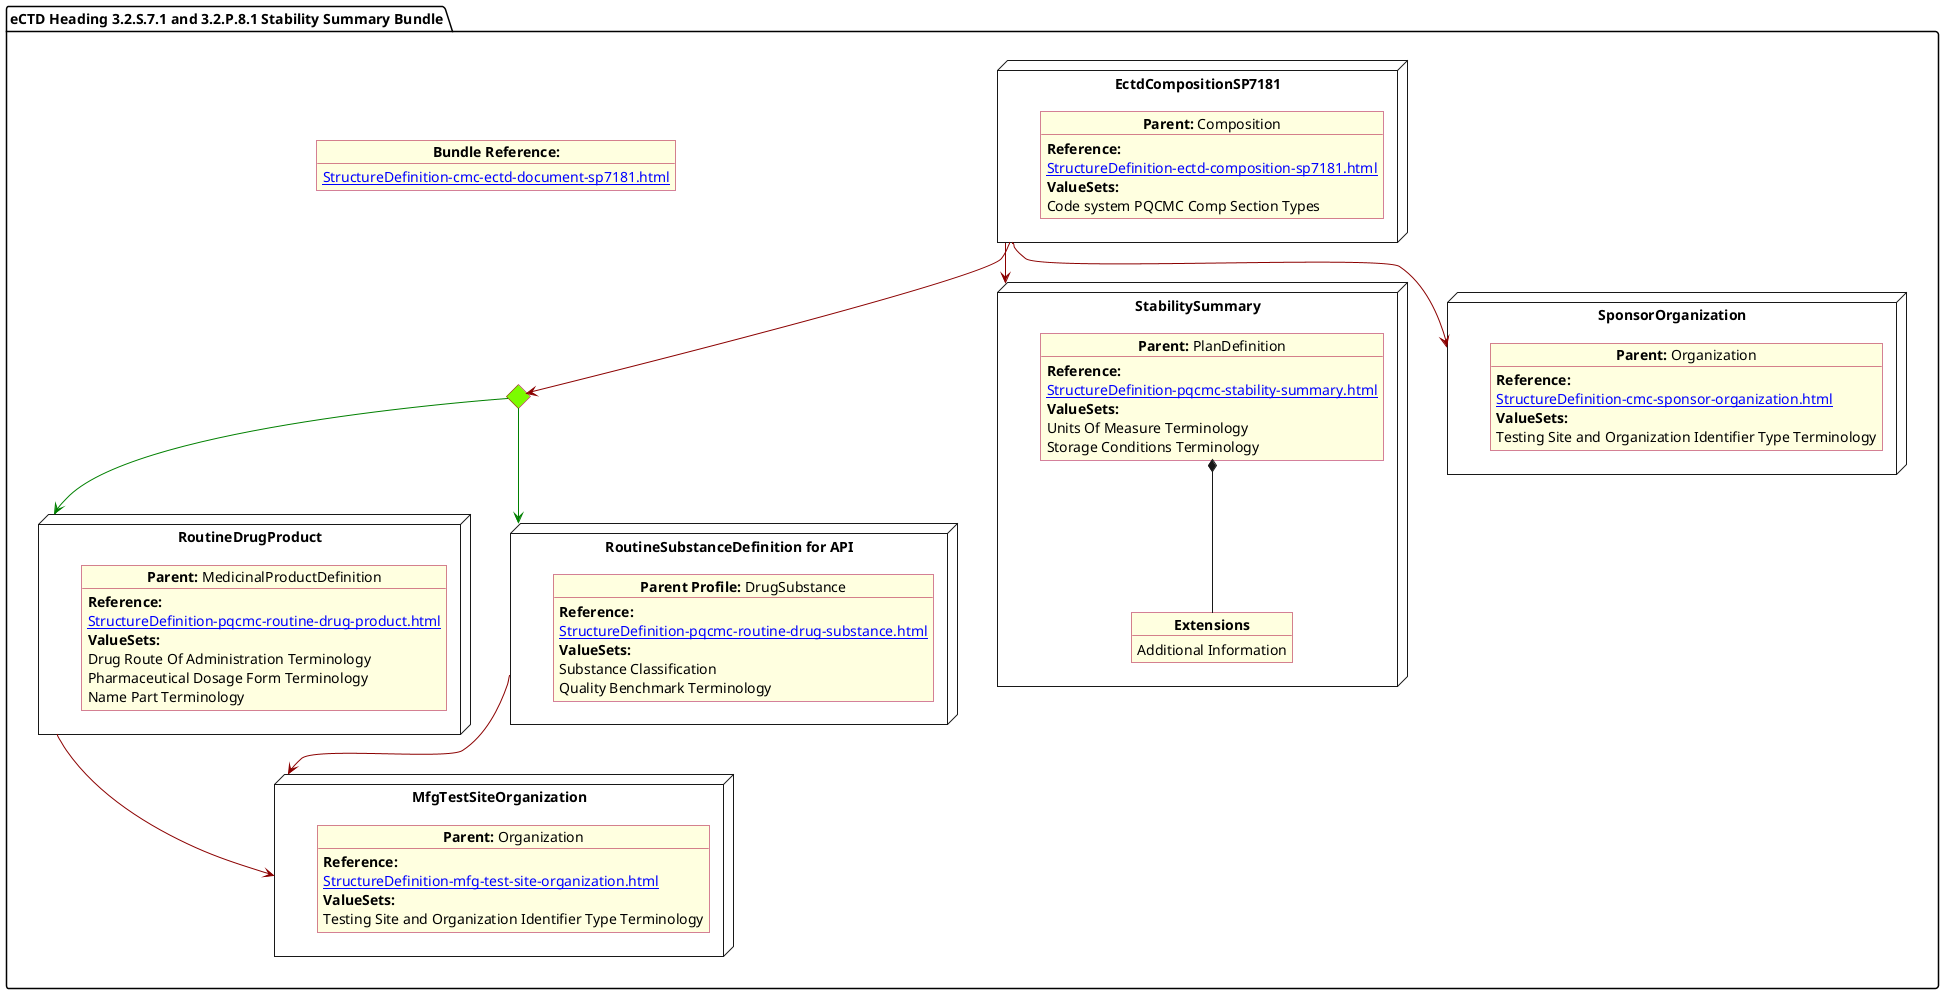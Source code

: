 @startuml StabilitySummary
allowmixing
'Mixed model of use case and object
skinparam svgDimensionStyle false
skinparam ObjectBackgroundColor LightYellow
skinparam ObjectBorderColor #A80036
skinparam activityDiamondBorderColor #A80036
skinparam activityDiamondBackgroundColor lawnGreen
skinparam ClassBorderThickness 4

package "eCTD Heading 3.2.S.7.1 and 3.2.P.8.1 Stability Summary Bundle" as NODES {
      object "**Bundle Reference:**" as objbun {
            [[StructureDefinition-cmc-ectd-document-sp7181.html]]
      }

      node "RoutineDrugProduct" as NN {

            object "**Parent:** MedicinalProductDefinition" as obj3 {
                  **Reference:**
                  [[StructureDefinition-pqcmc-routine-drug-product.html]]
                  **ValueSets:**
                  Drug Route Of Administration Terminology
                  Pharmaceutical Dosage Form Terminology
                  Name Part Terminology
            }
      }
      diamond CH

      node "RoutineSubstanceDefinition for API" as NNS {

            object "**Parent Profile:** DrugSubstance" as obj4 {
                  **Reference:**
                  [[StructureDefinition-pqcmc-routine-drug-substance.html]]
                  **ValueSets:**
                  Substance Classification
                  Quality Benchmark Terminology
            }
      }

      node "MfgTestSiteOrganization" as NMFG {

            object "**Parent:** Organization" as objDP {
                  **Reference:**
                  [[StructureDefinition-mfg-test-site-organization.html]]
                  **ValueSets:**
                  Testing Site and Organization Identifier Type Terminology
            }
      }

      node "StabilitySummary" as NMain {

            object "**Parent:** PlanDefinition" as objMain {
                  **Reference:**
                  [[StructureDefinition-pqcmc-stability-summary.html]]
                  **ValueSets:**
                  Units Of Measure Terminology
                  Storage Conditions Terminology
            }

            object "**Extensions**" as objExs2 {
                  Additional Information
            }

            objMain *-- objExs2
      }

      node "EctdCompositionSP7181" as N1 {

            object "**Parent:** Composition" as obj1 {
                  **Reference:**
                  [[StructureDefinition-ectd-composition-sp7181.html]]
                  **ValueSets:**
                  Code system PQCMC Comp Section Types
            }
      }
      node "SponsorOrganization" as NSO {

            object "**Parent:** Organization" as objAu {
                  **Reference:**
                  [[StructureDefinition-cmc-sponsor-organization.html]]
                  **ValueSets:**
                  Testing Site and Organization Identifier Type Terminology
            }
      }

      CH -[#green]-> NN
      CH -[#green]-> NNS
      N1 -[#darkred]-> CH
      N1 -[#darkred]-> NSO
      NN -[#darkred]-> NMFG
      NNS -[#darkred]-> NMFG
      N1 -[#darkred]-> NMain


}
@enduml